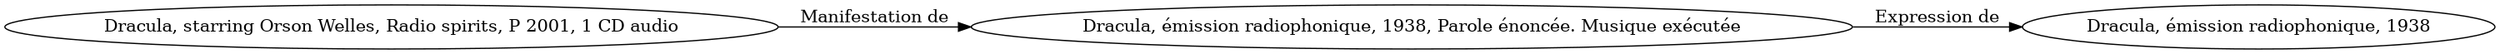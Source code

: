 // Notice UMLRM0191
digraph UMLRM0191 {
	rankdir=LR
	size="20,20"
	UMLRM0191 [label="Dracula, émission radiophonique, 1938"]
	UMLRM0192 [label="Dracula, émission radiophonique, 1938, Parole énoncée. Musique exécutée"]
	UMLRM0192 -> UMLRM0191 [label="Expression de"]
	UMLRM0193 [label="Dracula, starring Orson Welles, Radio spirits, P 2001, 1 CD audio"]
	UMLRM0193 -> UMLRM0192 [label="Manifestation de"]
}
